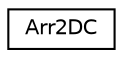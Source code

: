 digraph "Graphical Class Hierarchy"
{
  edge [fontname="Helvetica",fontsize="10",labelfontname="Helvetica",labelfontsize="10"];
  node [fontname="Helvetica",fontsize="10",shape=record];
  rankdir="LR";
  Node0 [label="Arr2DC",height=0.2,width=0.4,color="black", fillcolor="white", style="filled",URL="$class_arr2_d_c.html",tooltip="The array with (N-rows x M-columns) dimensions of small complex-value matrixes with (n x m) dimension..."];
}
